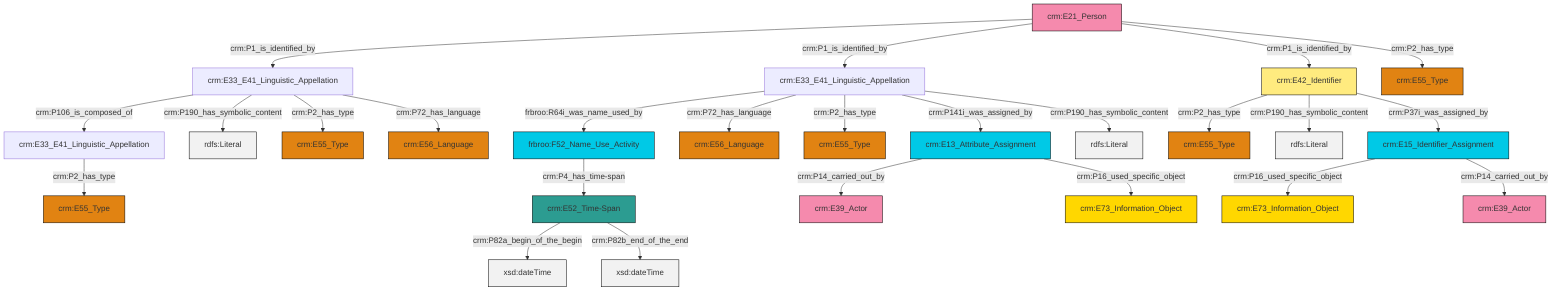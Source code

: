graph TD
classDef Literal fill:#f2f2f2,stroke:#000000;
classDef CRM_Entity fill:#FFFFFF,stroke:#000000;
classDef Temporal_Entity fill:#00C9E6, stroke:#000000;
classDef Type fill:#E18312, stroke:#000000;
classDef Time-Span fill:#2C9C91, stroke:#000000;
classDef Appellation fill:#FFEB7F, stroke:#000000;
classDef Place fill:#008836, stroke:#000000;
classDef Persistent_Item fill:#B266B2, stroke:#000000;
classDef Conceptual_Object fill:#FFD700, stroke:#000000;
classDef Physical_Thing fill:#D2B48C, stroke:#000000;
classDef Actor fill:#f58aad, stroke:#000000;
classDef PC_Classes fill:#4ce600, stroke:#000000;
classDef Multi fill:#cccccc,stroke:#000000;

4["crm:E21_Person"]:::Actor -->|crm:P1_is_identified_by| 5["crm:E33_E41_Linguistic_Appellation"]:::Default
2["frbroo:F52_Name_Use_Activity"]:::Temporal_Entity -->|crm:P4_has_time-span| 6["crm:E52_Time-Span"]:::Time-Span
4["crm:E21_Person"]:::Actor -->|crm:P1_is_identified_by| 7["crm:E33_E41_Linguistic_Appellation"]:::Default
4["crm:E21_Person"]:::Actor -->|crm:P1_is_identified_by| 8["crm:E42_Identifier"]:::Appellation
8["crm:E42_Identifier"]:::Appellation -->|crm:P2_has_type| 10["crm:E55_Type"]:::Type
5["crm:E33_E41_Linguistic_Appellation"]:::Default -->|crm:P106_is_composed_of| 16["crm:E33_E41_Linguistic_Appellation"]:::Default
5["crm:E33_E41_Linguistic_Appellation"]:::Default -->|crm:P190_has_symbolic_content| 17[rdfs:Literal]:::Literal
5["crm:E33_E41_Linguistic_Appellation"]:::Default -->|crm:P2_has_type| 20["crm:E55_Type"]:::Type
6["crm:E52_Time-Span"]:::Time-Span -->|crm:P82a_begin_of_the_begin| 21[xsd:dateTime]:::Literal
7["crm:E33_E41_Linguistic_Appellation"]:::Default -->|frbroo:R64i_was_name_used_by| 2["frbroo:F52_Name_Use_Activity"]:::Temporal_Entity
18["crm:E15_Identifier_Assignment"]:::Temporal_Entity -->|crm:P16_used_specific_object| 13["crm:E73_Information_Object"]:::Conceptual_Object
24["crm:E13_Attribute_Assignment"]:::Temporal_Entity -->|crm:P14_carried_out_by| 25["crm:E39_Actor"]:::Actor
8["crm:E42_Identifier"]:::Appellation -->|crm:P190_has_symbolic_content| 26[rdfs:Literal]:::Literal
7["crm:E33_E41_Linguistic_Appellation"]:::Default -->|crm:P72_has_language| 30["crm:E56_Language"]:::Type
7["crm:E33_E41_Linguistic_Appellation"]:::Default -->|crm:P2_has_type| 11["crm:E55_Type"]:::Type
5["crm:E33_E41_Linguistic_Appellation"]:::Default -->|crm:P72_has_language| 0["crm:E56_Language"]:::Type
16["crm:E33_E41_Linguistic_Appellation"]:::Default -->|crm:P2_has_type| 32["crm:E55_Type"]:::Type
7["crm:E33_E41_Linguistic_Appellation"]:::Default -->|crm:P141i_was_assigned_by| 24["crm:E13_Attribute_Assignment"]:::Temporal_Entity
8["crm:E42_Identifier"]:::Appellation -->|crm:P37i_was_assigned_by| 18["crm:E15_Identifier_Assignment"]:::Temporal_Entity
18["crm:E15_Identifier_Assignment"]:::Temporal_Entity -->|crm:P14_carried_out_by| 34["crm:E39_Actor"]:::Actor
7["crm:E33_E41_Linguistic_Appellation"]:::Default -->|crm:P190_has_symbolic_content| 41[rdfs:Literal]:::Literal
24["crm:E13_Attribute_Assignment"]:::Temporal_Entity -->|crm:P16_used_specific_object| 42["crm:E73_Information_Object"]:::Conceptual_Object
4["crm:E21_Person"]:::Actor -->|crm:P2_has_type| 39["crm:E55_Type"]:::Type
6["crm:E52_Time-Span"]:::Time-Span -->|crm:P82b_end_of_the_end| 45[xsd:dateTime]:::Literal